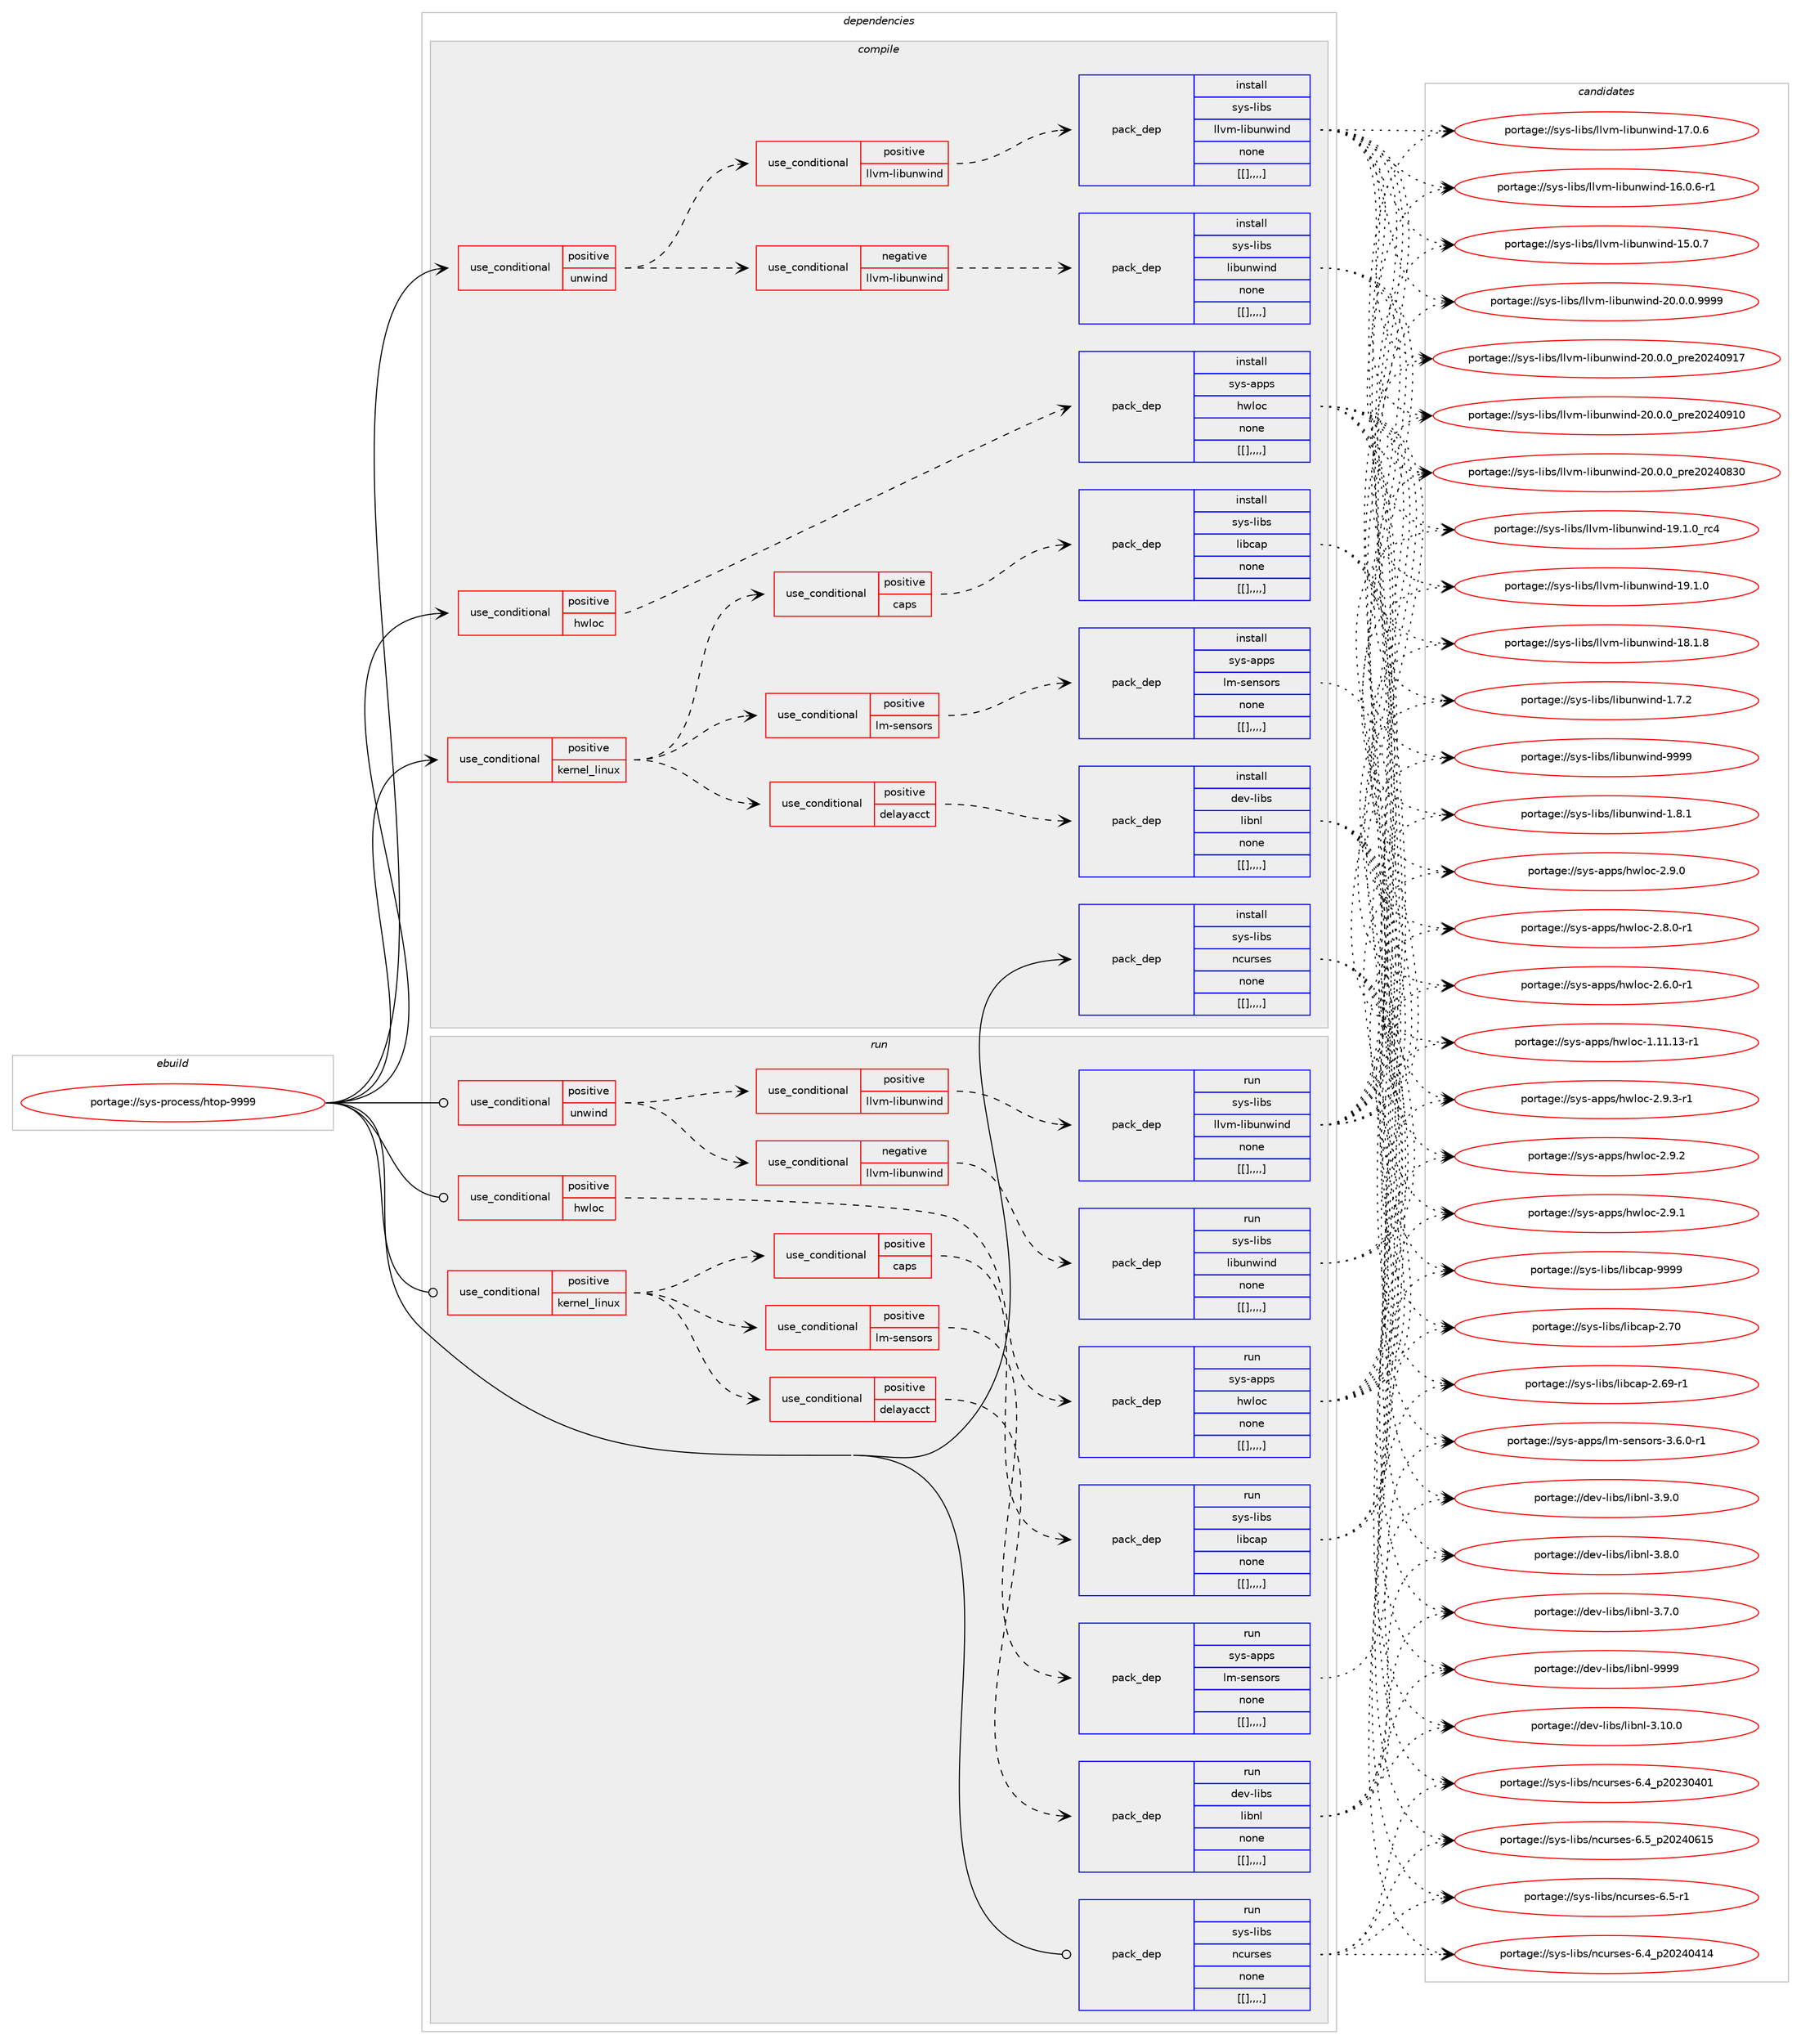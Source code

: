 digraph prolog {

# *************
# Graph options
# *************

newrank=true;
concentrate=true;
compound=true;
graph [rankdir=LR,fontname=Helvetica,fontsize=10,ranksep=1.5];#, ranksep=2.5, nodesep=0.2];
edge  [arrowhead=vee];
node  [fontname=Helvetica,fontsize=10];

# **********
# The ebuild
# **********

subgraph cluster_leftcol {
color=gray;
label=<<i>ebuild</i>>;
id [label="portage://sys-process/htop-9999", color=red, width=4, href="../sys-process/htop-9999.svg"];
}

# ****************
# The dependencies
# ****************

subgraph cluster_midcol {
color=gray;
label=<<i>dependencies</i>>;
subgraph cluster_compile {
fillcolor="#eeeeee";
style=filled;
label=<<i>compile</i>>;
subgraph cond123523 {
dependency456854 [label=<<TABLE BORDER="0" CELLBORDER="1" CELLSPACING="0" CELLPADDING="4"><TR><TD ROWSPAN="3" CELLPADDING="10">use_conditional</TD></TR><TR><TD>positive</TD></TR><TR><TD>hwloc</TD></TR></TABLE>>, shape=none, color=red];
subgraph pack330316 {
dependency456855 [label=<<TABLE BORDER="0" CELLBORDER="1" CELLSPACING="0" CELLPADDING="4" WIDTH="220"><TR><TD ROWSPAN="6" CELLPADDING="30">pack_dep</TD></TR><TR><TD WIDTH="110">install</TD></TR><TR><TD>sys-apps</TD></TR><TR><TD>hwloc</TD></TR><TR><TD>none</TD></TR><TR><TD>[[],,,,]</TD></TR></TABLE>>, shape=none, color=blue];
}
dependency456854:e -> dependency456855:w [weight=20,style="dashed",arrowhead="vee"];
}
id:e -> dependency456854:w [weight=20,style="solid",arrowhead="vee"];
subgraph cond123524 {
dependency456856 [label=<<TABLE BORDER="0" CELLBORDER="1" CELLSPACING="0" CELLPADDING="4"><TR><TD ROWSPAN="3" CELLPADDING="10">use_conditional</TD></TR><TR><TD>positive</TD></TR><TR><TD>kernel_linux</TD></TR></TABLE>>, shape=none, color=red];
subgraph cond123525 {
dependency456857 [label=<<TABLE BORDER="0" CELLBORDER="1" CELLSPACING="0" CELLPADDING="4"><TR><TD ROWSPAN="3" CELLPADDING="10">use_conditional</TD></TR><TR><TD>positive</TD></TR><TR><TD>caps</TD></TR></TABLE>>, shape=none, color=red];
subgraph pack330317 {
dependency456858 [label=<<TABLE BORDER="0" CELLBORDER="1" CELLSPACING="0" CELLPADDING="4" WIDTH="220"><TR><TD ROWSPAN="6" CELLPADDING="30">pack_dep</TD></TR><TR><TD WIDTH="110">install</TD></TR><TR><TD>sys-libs</TD></TR><TR><TD>libcap</TD></TR><TR><TD>none</TD></TR><TR><TD>[[],,,,]</TD></TR></TABLE>>, shape=none, color=blue];
}
dependency456857:e -> dependency456858:w [weight=20,style="dashed",arrowhead="vee"];
}
dependency456856:e -> dependency456857:w [weight=20,style="dashed",arrowhead="vee"];
subgraph cond123526 {
dependency456859 [label=<<TABLE BORDER="0" CELLBORDER="1" CELLSPACING="0" CELLPADDING="4"><TR><TD ROWSPAN="3" CELLPADDING="10">use_conditional</TD></TR><TR><TD>positive</TD></TR><TR><TD>delayacct</TD></TR></TABLE>>, shape=none, color=red];
subgraph pack330318 {
dependency456860 [label=<<TABLE BORDER="0" CELLBORDER="1" CELLSPACING="0" CELLPADDING="4" WIDTH="220"><TR><TD ROWSPAN="6" CELLPADDING="30">pack_dep</TD></TR><TR><TD WIDTH="110">install</TD></TR><TR><TD>dev-libs</TD></TR><TR><TD>libnl</TD></TR><TR><TD>none</TD></TR><TR><TD>[[],,,,]</TD></TR></TABLE>>, shape=none, color=blue];
}
dependency456859:e -> dependency456860:w [weight=20,style="dashed",arrowhead="vee"];
}
dependency456856:e -> dependency456859:w [weight=20,style="dashed",arrowhead="vee"];
subgraph cond123527 {
dependency456861 [label=<<TABLE BORDER="0" CELLBORDER="1" CELLSPACING="0" CELLPADDING="4"><TR><TD ROWSPAN="3" CELLPADDING="10">use_conditional</TD></TR><TR><TD>positive</TD></TR><TR><TD>lm-sensors</TD></TR></TABLE>>, shape=none, color=red];
subgraph pack330319 {
dependency456862 [label=<<TABLE BORDER="0" CELLBORDER="1" CELLSPACING="0" CELLPADDING="4" WIDTH="220"><TR><TD ROWSPAN="6" CELLPADDING="30">pack_dep</TD></TR><TR><TD WIDTH="110">install</TD></TR><TR><TD>sys-apps</TD></TR><TR><TD>lm-sensors</TD></TR><TR><TD>none</TD></TR><TR><TD>[[],,,,]</TD></TR></TABLE>>, shape=none, color=blue];
}
dependency456861:e -> dependency456862:w [weight=20,style="dashed",arrowhead="vee"];
}
dependency456856:e -> dependency456861:w [weight=20,style="dashed",arrowhead="vee"];
}
id:e -> dependency456856:w [weight=20,style="solid",arrowhead="vee"];
subgraph cond123528 {
dependency456863 [label=<<TABLE BORDER="0" CELLBORDER="1" CELLSPACING="0" CELLPADDING="4"><TR><TD ROWSPAN="3" CELLPADDING="10">use_conditional</TD></TR><TR><TD>positive</TD></TR><TR><TD>unwind</TD></TR></TABLE>>, shape=none, color=red];
subgraph cond123529 {
dependency456864 [label=<<TABLE BORDER="0" CELLBORDER="1" CELLSPACING="0" CELLPADDING="4"><TR><TD ROWSPAN="3" CELLPADDING="10">use_conditional</TD></TR><TR><TD>negative</TD></TR><TR><TD>llvm-libunwind</TD></TR></TABLE>>, shape=none, color=red];
subgraph pack330320 {
dependency456865 [label=<<TABLE BORDER="0" CELLBORDER="1" CELLSPACING="0" CELLPADDING="4" WIDTH="220"><TR><TD ROWSPAN="6" CELLPADDING="30">pack_dep</TD></TR><TR><TD WIDTH="110">install</TD></TR><TR><TD>sys-libs</TD></TR><TR><TD>libunwind</TD></TR><TR><TD>none</TD></TR><TR><TD>[[],,,,]</TD></TR></TABLE>>, shape=none, color=blue];
}
dependency456864:e -> dependency456865:w [weight=20,style="dashed",arrowhead="vee"];
}
dependency456863:e -> dependency456864:w [weight=20,style="dashed",arrowhead="vee"];
subgraph cond123530 {
dependency456866 [label=<<TABLE BORDER="0" CELLBORDER="1" CELLSPACING="0" CELLPADDING="4"><TR><TD ROWSPAN="3" CELLPADDING="10">use_conditional</TD></TR><TR><TD>positive</TD></TR><TR><TD>llvm-libunwind</TD></TR></TABLE>>, shape=none, color=red];
subgraph pack330321 {
dependency456867 [label=<<TABLE BORDER="0" CELLBORDER="1" CELLSPACING="0" CELLPADDING="4" WIDTH="220"><TR><TD ROWSPAN="6" CELLPADDING="30">pack_dep</TD></TR><TR><TD WIDTH="110">install</TD></TR><TR><TD>sys-libs</TD></TR><TR><TD>llvm-libunwind</TD></TR><TR><TD>none</TD></TR><TR><TD>[[],,,,]</TD></TR></TABLE>>, shape=none, color=blue];
}
dependency456866:e -> dependency456867:w [weight=20,style="dashed",arrowhead="vee"];
}
dependency456863:e -> dependency456866:w [weight=20,style="dashed",arrowhead="vee"];
}
id:e -> dependency456863:w [weight=20,style="solid",arrowhead="vee"];
subgraph pack330322 {
dependency456868 [label=<<TABLE BORDER="0" CELLBORDER="1" CELLSPACING="0" CELLPADDING="4" WIDTH="220"><TR><TD ROWSPAN="6" CELLPADDING="30">pack_dep</TD></TR><TR><TD WIDTH="110">install</TD></TR><TR><TD>sys-libs</TD></TR><TR><TD>ncurses</TD></TR><TR><TD>none</TD></TR><TR><TD>[[],,,,]</TD></TR></TABLE>>, shape=none, color=blue];
}
id:e -> dependency456868:w [weight=20,style="solid",arrowhead="vee"];
}
subgraph cluster_compileandrun {
fillcolor="#eeeeee";
style=filled;
label=<<i>compile and run</i>>;
}
subgraph cluster_run {
fillcolor="#eeeeee";
style=filled;
label=<<i>run</i>>;
subgraph cond123531 {
dependency456869 [label=<<TABLE BORDER="0" CELLBORDER="1" CELLSPACING="0" CELLPADDING="4"><TR><TD ROWSPAN="3" CELLPADDING="10">use_conditional</TD></TR><TR><TD>positive</TD></TR><TR><TD>hwloc</TD></TR></TABLE>>, shape=none, color=red];
subgraph pack330323 {
dependency456870 [label=<<TABLE BORDER="0" CELLBORDER="1" CELLSPACING="0" CELLPADDING="4" WIDTH="220"><TR><TD ROWSPAN="6" CELLPADDING="30">pack_dep</TD></TR><TR><TD WIDTH="110">run</TD></TR><TR><TD>sys-apps</TD></TR><TR><TD>hwloc</TD></TR><TR><TD>none</TD></TR><TR><TD>[[],,,,]</TD></TR></TABLE>>, shape=none, color=blue];
}
dependency456869:e -> dependency456870:w [weight=20,style="dashed",arrowhead="vee"];
}
id:e -> dependency456869:w [weight=20,style="solid",arrowhead="odot"];
subgraph cond123532 {
dependency456871 [label=<<TABLE BORDER="0" CELLBORDER="1" CELLSPACING="0" CELLPADDING="4"><TR><TD ROWSPAN="3" CELLPADDING="10">use_conditional</TD></TR><TR><TD>positive</TD></TR><TR><TD>kernel_linux</TD></TR></TABLE>>, shape=none, color=red];
subgraph cond123533 {
dependency456872 [label=<<TABLE BORDER="0" CELLBORDER="1" CELLSPACING="0" CELLPADDING="4"><TR><TD ROWSPAN="3" CELLPADDING="10">use_conditional</TD></TR><TR><TD>positive</TD></TR><TR><TD>caps</TD></TR></TABLE>>, shape=none, color=red];
subgraph pack330324 {
dependency456873 [label=<<TABLE BORDER="0" CELLBORDER="1" CELLSPACING="0" CELLPADDING="4" WIDTH="220"><TR><TD ROWSPAN="6" CELLPADDING="30">pack_dep</TD></TR><TR><TD WIDTH="110">run</TD></TR><TR><TD>sys-libs</TD></TR><TR><TD>libcap</TD></TR><TR><TD>none</TD></TR><TR><TD>[[],,,,]</TD></TR></TABLE>>, shape=none, color=blue];
}
dependency456872:e -> dependency456873:w [weight=20,style="dashed",arrowhead="vee"];
}
dependency456871:e -> dependency456872:w [weight=20,style="dashed",arrowhead="vee"];
subgraph cond123534 {
dependency456874 [label=<<TABLE BORDER="0" CELLBORDER="1" CELLSPACING="0" CELLPADDING="4"><TR><TD ROWSPAN="3" CELLPADDING="10">use_conditional</TD></TR><TR><TD>positive</TD></TR><TR><TD>delayacct</TD></TR></TABLE>>, shape=none, color=red];
subgraph pack330325 {
dependency456875 [label=<<TABLE BORDER="0" CELLBORDER="1" CELLSPACING="0" CELLPADDING="4" WIDTH="220"><TR><TD ROWSPAN="6" CELLPADDING="30">pack_dep</TD></TR><TR><TD WIDTH="110">run</TD></TR><TR><TD>dev-libs</TD></TR><TR><TD>libnl</TD></TR><TR><TD>none</TD></TR><TR><TD>[[],,,,]</TD></TR></TABLE>>, shape=none, color=blue];
}
dependency456874:e -> dependency456875:w [weight=20,style="dashed",arrowhead="vee"];
}
dependency456871:e -> dependency456874:w [weight=20,style="dashed",arrowhead="vee"];
subgraph cond123535 {
dependency456876 [label=<<TABLE BORDER="0" CELLBORDER="1" CELLSPACING="0" CELLPADDING="4"><TR><TD ROWSPAN="3" CELLPADDING="10">use_conditional</TD></TR><TR><TD>positive</TD></TR><TR><TD>lm-sensors</TD></TR></TABLE>>, shape=none, color=red];
subgraph pack330326 {
dependency456877 [label=<<TABLE BORDER="0" CELLBORDER="1" CELLSPACING="0" CELLPADDING="4" WIDTH="220"><TR><TD ROWSPAN="6" CELLPADDING="30">pack_dep</TD></TR><TR><TD WIDTH="110">run</TD></TR><TR><TD>sys-apps</TD></TR><TR><TD>lm-sensors</TD></TR><TR><TD>none</TD></TR><TR><TD>[[],,,,]</TD></TR></TABLE>>, shape=none, color=blue];
}
dependency456876:e -> dependency456877:w [weight=20,style="dashed",arrowhead="vee"];
}
dependency456871:e -> dependency456876:w [weight=20,style="dashed",arrowhead="vee"];
}
id:e -> dependency456871:w [weight=20,style="solid",arrowhead="odot"];
subgraph cond123536 {
dependency456878 [label=<<TABLE BORDER="0" CELLBORDER="1" CELLSPACING="0" CELLPADDING="4"><TR><TD ROWSPAN="3" CELLPADDING="10">use_conditional</TD></TR><TR><TD>positive</TD></TR><TR><TD>unwind</TD></TR></TABLE>>, shape=none, color=red];
subgraph cond123537 {
dependency456879 [label=<<TABLE BORDER="0" CELLBORDER="1" CELLSPACING="0" CELLPADDING="4"><TR><TD ROWSPAN="3" CELLPADDING="10">use_conditional</TD></TR><TR><TD>negative</TD></TR><TR><TD>llvm-libunwind</TD></TR></TABLE>>, shape=none, color=red];
subgraph pack330327 {
dependency456880 [label=<<TABLE BORDER="0" CELLBORDER="1" CELLSPACING="0" CELLPADDING="4" WIDTH="220"><TR><TD ROWSPAN="6" CELLPADDING="30">pack_dep</TD></TR><TR><TD WIDTH="110">run</TD></TR><TR><TD>sys-libs</TD></TR><TR><TD>libunwind</TD></TR><TR><TD>none</TD></TR><TR><TD>[[],,,,]</TD></TR></TABLE>>, shape=none, color=blue];
}
dependency456879:e -> dependency456880:w [weight=20,style="dashed",arrowhead="vee"];
}
dependency456878:e -> dependency456879:w [weight=20,style="dashed",arrowhead="vee"];
subgraph cond123538 {
dependency456881 [label=<<TABLE BORDER="0" CELLBORDER="1" CELLSPACING="0" CELLPADDING="4"><TR><TD ROWSPAN="3" CELLPADDING="10">use_conditional</TD></TR><TR><TD>positive</TD></TR><TR><TD>llvm-libunwind</TD></TR></TABLE>>, shape=none, color=red];
subgraph pack330328 {
dependency456882 [label=<<TABLE BORDER="0" CELLBORDER="1" CELLSPACING="0" CELLPADDING="4" WIDTH="220"><TR><TD ROWSPAN="6" CELLPADDING="30">pack_dep</TD></TR><TR><TD WIDTH="110">run</TD></TR><TR><TD>sys-libs</TD></TR><TR><TD>llvm-libunwind</TD></TR><TR><TD>none</TD></TR><TR><TD>[[],,,,]</TD></TR></TABLE>>, shape=none, color=blue];
}
dependency456881:e -> dependency456882:w [weight=20,style="dashed",arrowhead="vee"];
}
dependency456878:e -> dependency456881:w [weight=20,style="dashed",arrowhead="vee"];
}
id:e -> dependency456878:w [weight=20,style="solid",arrowhead="odot"];
subgraph pack330329 {
dependency456883 [label=<<TABLE BORDER="0" CELLBORDER="1" CELLSPACING="0" CELLPADDING="4" WIDTH="220"><TR><TD ROWSPAN="6" CELLPADDING="30">pack_dep</TD></TR><TR><TD WIDTH="110">run</TD></TR><TR><TD>sys-libs</TD></TR><TR><TD>ncurses</TD></TR><TR><TD>none</TD></TR><TR><TD>[[],,,,]</TD></TR></TABLE>>, shape=none, color=blue];
}
id:e -> dependency456883:w [weight=20,style="solid",arrowhead="odot"];
}
}

# **************
# The candidates
# **************

subgraph cluster_choices {
rank=same;
color=gray;
label=<<i>candidates</i>>;

subgraph choice330316 {
color=black;
nodesep=1;
choice115121115459711211211547104119108111994550465746514511449 [label="portage://sys-apps/hwloc-2.9.3-r1", color=red, width=4,href="../sys-apps/hwloc-2.9.3-r1.svg"];
choice11512111545971121121154710411910811199455046574650 [label="portage://sys-apps/hwloc-2.9.2", color=red, width=4,href="../sys-apps/hwloc-2.9.2.svg"];
choice11512111545971121121154710411910811199455046574649 [label="portage://sys-apps/hwloc-2.9.1", color=red, width=4,href="../sys-apps/hwloc-2.9.1.svg"];
choice11512111545971121121154710411910811199455046574648 [label="portage://sys-apps/hwloc-2.9.0", color=red, width=4,href="../sys-apps/hwloc-2.9.0.svg"];
choice115121115459711211211547104119108111994550465646484511449 [label="portage://sys-apps/hwloc-2.8.0-r1", color=red, width=4,href="../sys-apps/hwloc-2.8.0-r1.svg"];
choice115121115459711211211547104119108111994550465446484511449 [label="portage://sys-apps/hwloc-2.6.0-r1", color=red, width=4,href="../sys-apps/hwloc-2.6.0-r1.svg"];
choice1151211154597112112115471041191081119945494649494649514511449 [label="portage://sys-apps/hwloc-1.11.13-r1", color=red, width=4,href="../sys-apps/hwloc-1.11.13-r1.svg"];
dependency456855:e -> choice115121115459711211211547104119108111994550465746514511449:w [style=dotted,weight="100"];
dependency456855:e -> choice11512111545971121121154710411910811199455046574650:w [style=dotted,weight="100"];
dependency456855:e -> choice11512111545971121121154710411910811199455046574649:w [style=dotted,weight="100"];
dependency456855:e -> choice11512111545971121121154710411910811199455046574648:w [style=dotted,weight="100"];
dependency456855:e -> choice115121115459711211211547104119108111994550465646484511449:w [style=dotted,weight="100"];
dependency456855:e -> choice115121115459711211211547104119108111994550465446484511449:w [style=dotted,weight="100"];
dependency456855:e -> choice1151211154597112112115471041191081119945494649494649514511449:w [style=dotted,weight="100"];
}
subgraph choice330317 {
color=black;
nodesep=1;
choice1151211154510810598115471081059899971124557575757 [label="portage://sys-libs/libcap-9999", color=red, width=4,href="../sys-libs/libcap-9999.svg"];
choice1151211154510810598115471081059899971124550465548 [label="portage://sys-libs/libcap-2.70", color=red, width=4,href="../sys-libs/libcap-2.70.svg"];
choice11512111545108105981154710810598999711245504654574511449 [label="portage://sys-libs/libcap-2.69-r1", color=red, width=4,href="../sys-libs/libcap-2.69-r1.svg"];
dependency456858:e -> choice1151211154510810598115471081059899971124557575757:w [style=dotted,weight="100"];
dependency456858:e -> choice1151211154510810598115471081059899971124550465548:w [style=dotted,weight="100"];
dependency456858:e -> choice11512111545108105981154710810598999711245504654574511449:w [style=dotted,weight="100"];
}
subgraph choice330318 {
color=black;
nodesep=1;
choice100101118451081059811547108105981101084557575757 [label="portage://dev-libs/libnl-9999", color=red, width=4,href="../dev-libs/libnl-9999.svg"];
choice1001011184510810598115471081059811010845514649484648 [label="portage://dev-libs/libnl-3.10.0", color=red, width=4,href="../dev-libs/libnl-3.10.0.svg"];
choice10010111845108105981154710810598110108455146574648 [label="portage://dev-libs/libnl-3.9.0", color=red, width=4,href="../dev-libs/libnl-3.9.0.svg"];
choice10010111845108105981154710810598110108455146564648 [label="portage://dev-libs/libnl-3.8.0", color=red, width=4,href="../dev-libs/libnl-3.8.0.svg"];
choice10010111845108105981154710810598110108455146554648 [label="portage://dev-libs/libnl-3.7.0", color=red, width=4,href="../dev-libs/libnl-3.7.0.svg"];
dependency456860:e -> choice100101118451081059811547108105981101084557575757:w [style=dotted,weight="100"];
dependency456860:e -> choice1001011184510810598115471081059811010845514649484648:w [style=dotted,weight="100"];
dependency456860:e -> choice10010111845108105981154710810598110108455146574648:w [style=dotted,weight="100"];
dependency456860:e -> choice10010111845108105981154710810598110108455146564648:w [style=dotted,weight="100"];
dependency456860:e -> choice10010111845108105981154710810598110108455146554648:w [style=dotted,weight="100"];
}
subgraph choice330319 {
color=black;
nodesep=1;
choice115121115459711211211547108109451151011101151111141154551465446484511449 [label="portage://sys-apps/lm-sensors-3.6.0-r1", color=red, width=4,href="../sys-apps/lm-sensors-3.6.0-r1.svg"];
dependency456862:e -> choice115121115459711211211547108109451151011101151111141154551465446484511449:w [style=dotted,weight="100"];
}
subgraph choice330320 {
color=black;
nodesep=1;
choice115121115451081059811547108105981171101191051101004557575757 [label="portage://sys-libs/libunwind-9999", color=red, width=4,href="../sys-libs/libunwind-9999.svg"];
choice11512111545108105981154710810598117110119105110100454946564649 [label="portage://sys-libs/libunwind-1.8.1", color=red, width=4,href="../sys-libs/libunwind-1.8.1.svg"];
choice11512111545108105981154710810598117110119105110100454946554650 [label="portage://sys-libs/libunwind-1.7.2", color=red, width=4,href="../sys-libs/libunwind-1.7.2.svg"];
dependency456865:e -> choice115121115451081059811547108105981171101191051101004557575757:w [style=dotted,weight="100"];
dependency456865:e -> choice11512111545108105981154710810598117110119105110100454946564649:w [style=dotted,weight="100"];
dependency456865:e -> choice11512111545108105981154710810598117110119105110100454946554650:w [style=dotted,weight="100"];
}
subgraph choice330321 {
color=black;
nodesep=1;
choice1151211154510810598115471081081181094510810598117110119105110100455048464846484657575757 [label="portage://sys-libs/llvm-libunwind-20.0.0.9999", color=red, width=4,href="../sys-libs/llvm-libunwind-20.0.0.9999.svg"];
choice115121115451081059811547108108118109451081059811711011910511010045504846484648951121141015048505248574955 [label="portage://sys-libs/llvm-libunwind-20.0.0_pre20240917", color=red, width=4,href="../sys-libs/llvm-libunwind-20.0.0_pre20240917.svg"];
choice115121115451081059811547108108118109451081059811711011910511010045504846484648951121141015048505248574948 [label="portage://sys-libs/llvm-libunwind-20.0.0_pre20240910", color=red, width=4,href="../sys-libs/llvm-libunwind-20.0.0_pre20240910.svg"];
choice115121115451081059811547108108118109451081059811711011910511010045504846484648951121141015048505248565148 [label="portage://sys-libs/llvm-libunwind-20.0.0_pre20240830", color=red, width=4,href="../sys-libs/llvm-libunwind-20.0.0_pre20240830.svg"];
choice115121115451081059811547108108118109451081059811711011910511010045495746494648951149952 [label="portage://sys-libs/llvm-libunwind-19.1.0_rc4", color=red, width=4,href="../sys-libs/llvm-libunwind-19.1.0_rc4.svg"];
choice115121115451081059811547108108118109451081059811711011910511010045495746494648 [label="portage://sys-libs/llvm-libunwind-19.1.0", color=red, width=4,href="../sys-libs/llvm-libunwind-19.1.0.svg"];
choice115121115451081059811547108108118109451081059811711011910511010045495646494656 [label="portage://sys-libs/llvm-libunwind-18.1.8", color=red, width=4,href="../sys-libs/llvm-libunwind-18.1.8.svg"];
choice115121115451081059811547108108118109451081059811711011910511010045495546484654 [label="portage://sys-libs/llvm-libunwind-17.0.6", color=red, width=4,href="../sys-libs/llvm-libunwind-17.0.6.svg"];
choice1151211154510810598115471081081181094510810598117110119105110100454954464846544511449 [label="portage://sys-libs/llvm-libunwind-16.0.6-r1", color=red, width=4,href="../sys-libs/llvm-libunwind-16.0.6-r1.svg"];
choice115121115451081059811547108108118109451081059811711011910511010045495346484655 [label="portage://sys-libs/llvm-libunwind-15.0.7", color=red, width=4,href="../sys-libs/llvm-libunwind-15.0.7.svg"];
dependency456867:e -> choice1151211154510810598115471081081181094510810598117110119105110100455048464846484657575757:w [style=dotted,weight="100"];
dependency456867:e -> choice115121115451081059811547108108118109451081059811711011910511010045504846484648951121141015048505248574955:w [style=dotted,weight="100"];
dependency456867:e -> choice115121115451081059811547108108118109451081059811711011910511010045504846484648951121141015048505248574948:w [style=dotted,weight="100"];
dependency456867:e -> choice115121115451081059811547108108118109451081059811711011910511010045504846484648951121141015048505248565148:w [style=dotted,weight="100"];
dependency456867:e -> choice115121115451081059811547108108118109451081059811711011910511010045495746494648951149952:w [style=dotted,weight="100"];
dependency456867:e -> choice115121115451081059811547108108118109451081059811711011910511010045495746494648:w [style=dotted,weight="100"];
dependency456867:e -> choice115121115451081059811547108108118109451081059811711011910511010045495646494656:w [style=dotted,weight="100"];
dependency456867:e -> choice115121115451081059811547108108118109451081059811711011910511010045495546484654:w [style=dotted,weight="100"];
dependency456867:e -> choice1151211154510810598115471081081181094510810598117110119105110100454954464846544511449:w [style=dotted,weight="100"];
dependency456867:e -> choice115121115451081059811547108108118109451081059811711011910511010045495346484655:w [style=dotted,weight="100"];
}
subgraph choice330322 {
color=black;
nodesep=1;
choice1151211154510810598115471109911711411510111545544653951125048505248544953 [label="portage://sys-libs/ncurses-6.5_p20240615", color=red, width=4,href="../sys-libs/ncurses-6.5_p20240615.svg"];
choice11512111545108105981154711099117114115101115455446534511449 [label="portage://sys-libs/ncurses-6.5-r1", color=red, width=4,href="../sys-libs/ncurses-6.5-r1.svg"];
choice1151211154510810598115471109911711411510111545544652951125048505248524952 [label="portage://sys-libs/ncurses-6.4_p20240414", color=red, width=4,href="../sys-libs/ncurses-6.4_p20240414.svg"];
choice1151211154510810598115471109911711411510111545544652951125048505148524849 [label="portage://sys-libs/ncurses-6.4_p20230401", color=red, width=4,href="../sys-libs/ncurses-6.4_p20230401.svg"];
dependency456868:e -> choice1151211154510810598115471109911711411510111545544653951125048505248544953:w [style=dotted,weight="100"];
dependency456868:e -> choice11512111545108105981154711099117114115101115455446534511449:w [style=dotted,weight="100"];
dependency456868:e -> choice1151211154510810598115471109911711411510111545544652951125048505248524952:w [style=dotted,weight="100"];
dependency456868:e -> choice1151211154510810598115471109911711411510111545544652951125048505148524849:w [style=dotted,weight="100"];
}
subgraph choice330323 {
color=black;
nodesep=1;
choice115121115459711211211547104119108111994550465746514511449 [label="portage://sys-apps/hwloc-2.9.3-r1", color=red, width=4,href="../sys-apps/hwloc-2.9.3-r1.svg"];
choice11512111545971121121154710411910811199455046574650 [label="portage://sys-apps/hwloc-2.9.2", color=red, width=4,href="../sys-apps/hwloc-2.9.2.svg"];
choice11512111545971121121154710411910811199455046574649 [label="portage://sys-apps/hwloc-2.9.1", color=red, width=4,href="../sys-apps/hwloc-2.9.1.svg"];
choice11512111545971121121154710411910811199455046574648 [label="portage://sys-apps/hwloc-2.9.0", color=red, width=4,href="../sys-apps/hwloc-2.9.0.svg"];
choice115121115459711211211547104119108111994550465646484511449 [label="portage://sys-apps/hwloc-2.8.0-r1", color=red, width=4,href="../sys-apps/hwloc-2.8.0-r1.svg"];
choice115121115459711211211547104119108111994550465446484511449 [label="portage://sys-apps/hwloc-2.6.0-r1", color=red, width=4,href="../sys-apps/hwloc-2.6.0-r1.svg"];
choice1151211154597112112115471041191081119945494649494649514511449 [label="portage://sys-apps/hwloc-1.11.13-r1", color=red, width=4,href="../sys-apps/hwloc-1.11.13-r1.svg"];
dependency456870:e -> choice115121115459711211211547104119108111994550465746514511449:w [style=dotted,weight="100"];
dependency456870:e -> choice11512111545971121121154710411910811199455046574650:w [style=dotted,weight="100"];
dependency456870:e -> choice11512111545971121121154710411910811199455046574649:w [style=dotted,weight="100"];
dependency456870:e -> choice11512111545971121121154710411910811199455046574648:w [style=dotted,weight="100"];
dependency456870:e -> choice115121115459711211211547104119108111994550465646484511449:w [style=dotted,weight="100"];
dependency456870:e -> choice115121115459711211211547104119108111994550465446484511449:w [style=dotted,weight="100"];
dependency456870:e -> choice1151211154597112112115471041191081119945494649494649514511449:w [style=dotted,weight="100"];
}
subgraph choice330324 {
color=black;
nodesep=1;
choice1151211154510810598115471081059899971124557575757 [label="portage://sys-libs/libcap-9999", color=red, width=4,href="../sys-libs/libcap-9999.svg"];
choice1151211154510810598115471081059899971124550465548 [label="portage://sys-libs/libcap-2.70", color=red, width=4,href="../sys-libs/libcap-2.70.svg"];
choice11512111545108105981154710810598999711245504654574511449 [label="portage://sys-libs/libcap-2.69-r1", color=red, width=4,href="../sys-libs/libcap-2.69-r1.svg"];
dependency456873:e -> choice1151211154510810598115471081059899971124557575757:w [style=dotted,weight="100"];
dependency456873:e -> choice1151211154510810598115471081059899971124550465548:w [style=dotted,weight="100"];
dependency456873:e -> choice11512111545108105981154710810598999711245504654574511449:w [style=dotted,weight="100"];
}
subgraph choice330325 {
color=black;
nodesep=1;
choice100101118451081059811547108105981101084557575757 [label="portage://dev-libs/libnl-9999", color=red, width=4,href="../dev-libs/libnl-9999.svg"];
choice1001011184510810598115471081059811010845514649484648 [label="portage://dev-libs/libnl-3.10.0", color=red, width=4,href="../dev-libs/libnl-3.10.0.svg"];
choice10010111845108105981154710810598110108455146574648 [label="portage://dev-libs/libnl-3.9.0", color=red, width=4,href="../dev-libs/libnl-3.9.0.svg"];
choice10010111845108105981154710810598110108455146564648 [label="portage://dev-libs/libnl-3.8.0", color=red, width=4,href="../dev-libs/libnl-3.8.0.svg"];
choice10010111845108105981154710810598110108455146554648 [label="portage://dev-libs/libnl-3.7.0", color=red, width=4,href="../dev-libs/libnl-3.7.0.svg"];
dependency456875:e -> choice100101118451081059811547108105981101084557575757:w [style=dotted,weight="100"];
dependency456875:e -> choice1001011184510810598115471081059811010845514649484648:w [style=dotted,weight="100"];
dependency456875:e -> choice10010111845108105981154710810598110108455146574648:w [style=dotted,weight="100"];
dependency456875:e -> choice10010111845108105981154710810598110108455146564648:w [style=dotted,weight="100"];
dependency456875:e -> choice10010111845108105981154710810598110108455146554648:w [style=dotted,weight="100"];
}
subgraph choice330326 {
color=black;
nodesep=1;
choice115121115459711211211547108109451151011101151111141154551465446484511449 [label="portage://sys-apps/lm-sensors-3.6.0-r1", color=red, width=4,href="../sys-apps/lm-sensors-3.6.0-r1.svg"];
dependency456877:e -> choice115121115459711211211547108109451151011101151111141154551465446484511449:w [style=dotted,weight="100"];
}
subgraph choice330327 {
color=black;
nodesep=1;
choice115121115451081059811547108105981171101191051101004557575757 [label="portage://sys-libs/libunwind-9999", color=red, width=4,href="../sys-libs/libunwind-9999.svg"];
choice11512111545108105981154710810598117110119105110100454946564649 [label="portage://sys-libs/libunwind-1.8.1", color=red, width=4,href="../sys-libs/libunwind-1.8.1.svg"];
choice11512111545108105981154710810598117110119105110100454946554650 [label="portage://sys-libs/libunwind-1.7.2", color=red, width=4,href="../sys-libs/libunwind-1.7.2.svg"];
dependency456880:e -> choice115121115451081059811547108105981171101191051101004557575757:w [style=dotted,weight="100"];
dependency456880:e -> choice11512111545108105981154710810598117110119105110100454946564649:w [style=dotted,weight="100"];
dependency456880:e -> choice11512111545108105981154710810598117110119105110100454946554650:w [style=dotted,weight="100"];
}
subgraph choice330328 {
color=black;
nodesep=1;
choice1151211154510810598115471081081181094510810598117110119105110100455048464846484657575757 [label="portage://sys-libs/llvm-libunwind-20.0.0.9999", color=red, width=4,href="../sys-libs/llvm-libunwind-20.0.0.9999.svg"];
choice115121115451081059811547108108118109451081059811711011910511010045504846484648951121141015048505248574955 [label="portage://sys-libs/llvm-libunwind-20.0.0_pre20240917", color=red, width=4,href="../sys-libs/llvm-libunwind-20.0.0_pre20240917.svg"];
choice115121115451081059811547108108118109451081059811711011910511010045504846484648951121141015048505248574948 [label="portage://sys-libs/llvm-libunwind-20.0.0_pre20240910", color=red, width=4,href="../sys-libs/llvm-libunwind-20.0.0_pre20240910.svg"];
choice115121115451081059811547108108118109451081059811711011910511010045504846484648951121141015048505248565148 [label="portage://sys-libs/llvm-libunwind-20.0.0_pre20240830", color=red, width=4,href="../sys-libs/llvm-libunwind-20.0.0_pre20240830.svg"];
choice115121115451081059811547108108118109451081059811711011910511010045495746494648951149952 [label="portage://sys-libs/llvm-libunwind-19.1.0_rc4", color=red, width=4,href="../sys-libs/llvm-libunwind-19.1.0_rc4.svg"];
choice115121115451081059811547108108118109451081059811711011910511010045495746494648 [label="portage://sys-libs/llvm-libunwind-19.1.0", color=red, width=4,href="../sys-libs/llvm-libunwind-19.1.0.svg"];
choice115121115451081059811547108108118109451081059811711011910511010045495646494656 [label="portage://sys-libs/llvm-libunwind-18.1.8", color=red, width=4,href="../sys-libs/llvm-libunwind-18.1.8.svg"];
choice115121115451081059811547108108118109451081059811711011910511010045495546484654 [label="portage://sys-libs/llvm-libunwind-17.0.6", color=red, width=4,href="../sys-libs/llvm-libunwind-17.0.6.svg"];
choice1151211154510810598115471081081181094510810598117110119105110100454954464846544511449 [label="portage://sys-libs/llvm-libunwind-16.0.6-r1", color=red, width=4,href="../sys-libs/llvm-libunwind-16.0.6-r1.svg"];
choice115121115451081059811547108108118109451081059811711011910511010045495346484655 [label="portage://sys-libs/llvm-libunwind-15.0.7", color=red, width=4,href="../sys-libs/llvm-libunwind-15.0.7.svg"];
dependency456882:e -> choice1151211154510810598115471081081181094510810598117110119105110100455048464846484657575757:w [style=dotted,weight="100"];
dependency456882:e -> choice115121115451081059811547108108118109451081059811711011910511010045504846484648951121141015048505248574955:w [style=dotted,weight="100"];
dependency456882:e -> choice115121115451081059811547108108118109451081059811711011910511010045504846484648951121141015048505248574948:w [style=dotted,weight="100"];
dependency456882:e -> choice115121115451081059811547108108118109451081059811711011910511010045504846484648951121141015048505248565148:w [style=dotted,weight="100"];
dependency456882:e -> choice115121115451081059811547108108118109451081059811711011910511010045495746494648951149952:w [style=dotted,weight="100"];
dependency456882:e -> choice115121115451081059811547108108118109451081059811711011910511010045495746494648:w [style=dotted,weight="100"];
dependency456882:e -> choice115121115451081059811547108108118109451081059811711011910511010045495646494656:w [style=dotted,weight="100"];
dependency456882:e -> choice115121115451081059811547108108118109451081059811711011910511010045495546484654:w [style=dotted,weight="100"];
dependency456882:e -> choice1151211154510810598115471081081181094510810598117110119105110100454954464846544511449:w [style=dotted,weight="100"];
dependency456882:e -> choice115121115451081059811547108108118109451081059811711011910511010045495346484655:w [style=dotted,weight="100"];
}
subgraph choice330329 {
color=black;
nodesep=1;
choice1151211154510810598115471109911711411510111545544653951125048505248544953 [label="portage://sys-libs/ncurses-6.5_p20240615", color=red, width=4,href="../sys-libs/ncurses-6.5_p20240615.svg"];
choice11512111545108105981154711099117114115101115455446534511449 [label="portage://sys-libs/ncurses-6.5-r1", color=red, width=4,href="../sys-libs/ncurses-6.5-r1.svg"];
choice1151211154510810598115471109911711411510111545544652951125048505248524952 [label="portage://sys-libs/ncurses-6.4_p20240414", color=red, width=4,href="../sys-libs/ncurses-6.4_p20240414.svg"];
choice1151211154510810598115471109911711411510111545544652951125048505148524849 [label="portage://sys-libs/ncurses-6.4_p20230401", color=red, width=4,href="../sys-libs/ncurses-6.4_p20230401.svg"];
dependency456883:e -> choice1151211154510810598115471109911711411510111545544653951125048505248544953:w [style=dotted,weight="100"];
dependency456883:e -> choice11512111545108105981154711099117114115101115455446534511449:w [style=dotted,weight="100"];
dependency456883:e -> choice1151211154510810598115471109911711411510111545544652951125048505248524952:w [style=dotted,weight="100"];
dependency456883:e -> choice1151211154510810598115471109911711411510111545544652951125048505148524849:w [style=dotted,weight="100"];
}
}

}
